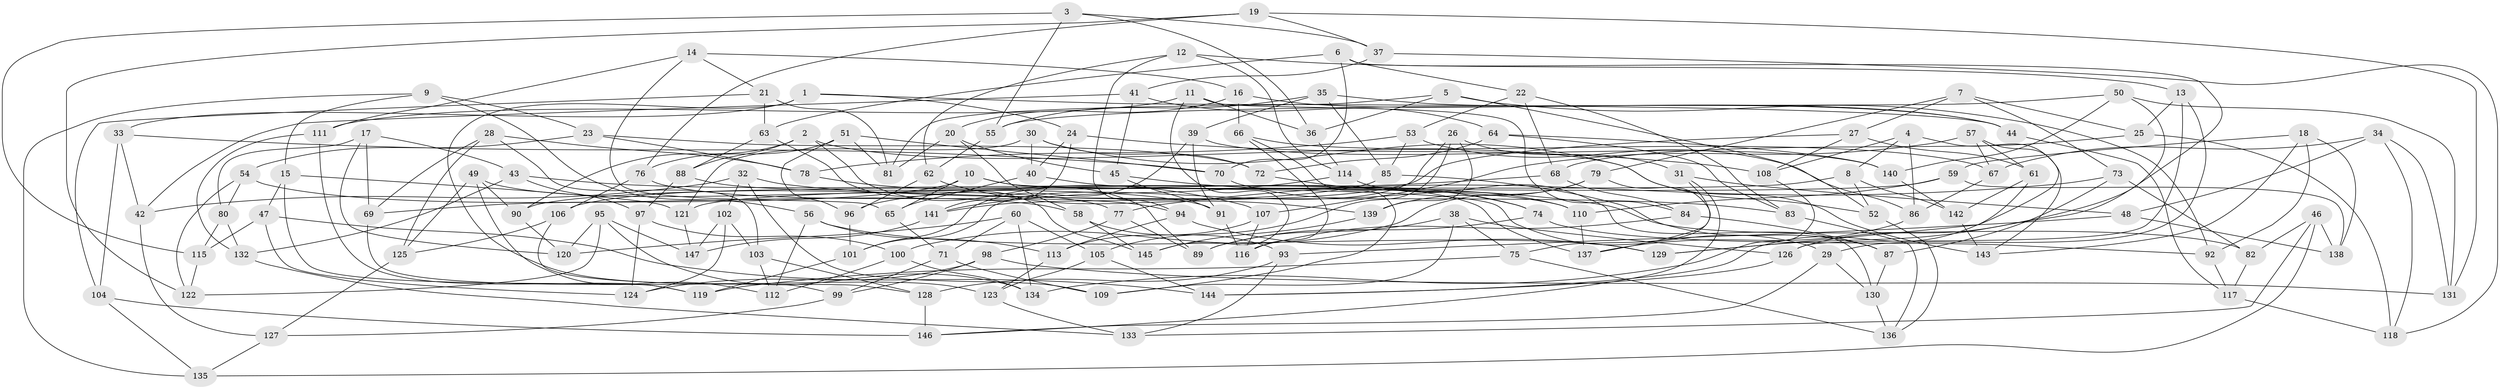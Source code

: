 // Generated by graph-tools (version 1.1) at 2025/03/03/09/25 03:03:04]
// undirected, 147 vertices, 294 edges
graph export_dot {
graph [start="1"]
  node [color=gray90,style=filled];
  1;
  2;
  3;
  4;
  5;
  6;
  7;
  8;
  9;
  10;
  11;
  12;
  13;
  14;
  15;
  16;
  17;
  18;
  19;
  20;
  21;
  22;
  23;
  24;
  25;
  26;
  27;
  28;
  29;
  30;
  31;
  32;
  33;
  34;
  35;
  36;
  37;
  38;
  39;
  40;
  41;
  42;
  43;
  44;
  45;
  46;
  47;
  48;
  49;
  50;
  51;
  52;
  53;
  54;
  55;
  56;
  57;
  58;
  59;
  60;
  61;
  62;
  63;
  64;
  65;
  66;
  67;
  68;
  69;
  70;
  71;
  72;
  73;
  74;
  75;
  76;
  77;
  78;
  79;
  80;
  81;
  82;
  83;
  84;
  85;
  86;
  87;
  88;
  89;
  90;
  91;
  92;
  93;
  94;
  95;
  96;
  97;
  98;
  99;
  100;
  101;
  102;
  103;
  104;
  105;
  106;
  107;
  108;
  109;
  110;
  111;
  112;
  113;
  114;
  115;
  116;
  117;
  118;
  119;
  120;
  121;
  122;
  123;
  124;
  125;
  126;
  127;
  128;
  129;
  130;
  131;
  132;
  133;
  134;
  135;
  136;
  137;
  138;
  139;
  140;
  141;
  142;
  143;
  144;
  145;
  146;
  147;
  1 -- 123;
  1 -- 33;
  1 -- 44;
  1 -- 24;
  2 -- 52;
  2 -- 89;
  2 -- 88;
  2 -- 90;
  3 -- 115;
  3 -- 37;
  3 -- 36;
  3 -- 55;
  4 -- 86;
  4 -- 108;
  4 -- 143;
  4 -- 8;
  5 -- 52;
  5 -- 92;
  5 -- 36;
  5 -- 81;
  6 -- 129;
  6 -- 63;
  6 -- 70;
  6 -- 22;
  7 -- 79;
  7 -- 27;
  7 -- 73;
  7 -- 25;
  8 -- 121;
  8 -- 52;
  8 -- 142;
  9 -- 56;
  9 -- 23;
  9 -- 135;
  9 -- 15;
  10 -- 137;
  10 -- 29;
  10 -- 65;
  10 -- 69;
  11 -- 145;
  11 -- 84;
  11 -- 111;
  11 -- 36;
  12 -- 62;
  12 -- 114;
  12 -- 94;
  12 -- 13;
  13 -- 29;
  13 -- 126;
  13 -- 25;
  14 -- 16;
  14 -- 111;
  14 -- 21;
  14 -- 65;
  15 -- 47;
  15 -- 121;
  15 -- 119;
  16 -- 44;
  16 -- 66;
  16 -- 20;
  17 -- 69;
  17 -- 80;
  17 -- 43;
  17 -- 120;
  18 -- 143;
  18 -- 92;
  18 -- 138;
  18 -- 59;
  19 -- 131;
  19 -- 122;
  19 -- 37;
  19 -- 76;
  20 -- 45;
  20 -- 58;
  20 -- 81;
  21 -- 104;
  21 -- 81;
  21 -- 63;
  22 -- 83;
  22 -- 68;
  22 -- 53;
  23 -- 78;
  23 -- 72;
  23 -- 54;
  24 -- 108;
  24 -- 141;
  24 -- 40;
  25 -- 68;
  25 -- 118;
  26 -- 105;
  26 -- 139;
  26 -- 101;
  26 -- 31;
  27 -- 61;
  27 -- 141;
  27 -- 108;
  28 -- 69;
  28 -- 78;
  28 -- 103;
  28 -- 125;
  29 -- 146;
  29 -- 130;
  30 -- 143;
  30 -- 40;
  30 -- 121;
  30 -- 72;
  31 -- 146;
  31 -- 48;
  31 -- 75;
  32 -- 109;
  32 -- 42;
  32 -- 83;
  32 -- 102;
  33 -- 42;
  33 -- 104;
  33 -- 70;
  34 -- 131;
  34 -- 48;
  34 -- 67;
  34 -- 118;
  35 -- 39;
  35 -- 85;
  35 -- 55;
  35 -- 44;
  36 -- 114;
  37 -- 118;
  37 -- 41;
  38 -- 126;
  38 -- 75;
  38 -- 89;
  38 -- 109;
  39 -- 140;
  39 -- 101;
  39 -- 91;
  40 -- 110;
  40 -- 65;
  41 -- 45;
  41 -- 64;
  41 -- 42;
  42 -- 127;
  43 -- 132;
  43 -- 97;
  43 -- 82;
  44 -- 117;
  45 -- 91;
  45 -- 74;
  46 -- 135;
  46 -- 82;
  46 -- 133;
  46 -- 138;
  47 -- 115;
  47 -- 124;
  47 -- 144;
  48 -- 93;
  48 -- 138;
  49 -- 125;
  49 -- 90;
  49 -- 77;
  49 -- 112;
  50 -- 140;
  50 -- 131;
  50 -- 55;
  50 -- 126;
  51 -- 81;
  51 -- 76;
  51 -- 70;
  51 -- 96;
  52 -- 136;
  53 -- 86;
  53 -- 85;
  53 -- 78;
  54 -- 122;
  54 -- 80;
  54 -- 58;
  55 -- 62;
  56 -- 129;
  56 -- 113;
  56 -- 112;
  57 -- 107;
  57 -- 61;
  57 -- 129;
  57 -- 67;
  58 -- 93;
  58 -- 145;
  59 -- 110;
  59 -- 90;
  59 -- 138;
  60 -- 105;
  60 -- 71;
  60 -- 134;
  60 -- 120;
  61 -- 142;
  61 -- 144;
  62 -- 96;
  62 -- 139;
  63 -- 88;
  63 -- 145;
  64 -- 83;
  64 -- 72;
  64 -- 140;
  65 -- 71;
  66 -- 116;
  66 -- 67;
  66 -- 109;
  67 -- 86;
  68 -- 96;
  68 -- 84;
  69 -- 99;
  70 -- 110;
  71 -- 99;
  71 -- 109;
  72 -- 74;
  73 -- 87;
  73 -- 82;
  73 -- 77;
  74 -- 89;
  74 -- 92;
  75 -- 119;
  75 -- 136;
  76 -- 94;
  76 -- 106;
  77 -- 98;
  77 -- 89;
  78 -- 107;
  79 -- 100;
  79 -- 137;
  79 -- 139;
  80 -- 132;
  80 -- 115;
  82 -- 117;
  83 -- 136;
  84 -- 116;
  84 -- 87;
  85 -- 106;
  85 -- 87;
  86 -- 137;
  87 -- 130;
  88 -- 91;
  88 -- 97;
  90 -- 120;
  91 -- 116;
  92 -- 117;
  93 -- 133;
  93 -- 128;
  94 -- 113;
  94 -- 129;
  95 -- 122;
  95 -- 134;
  95 -- 147;
  95 -- 120;
  96 -- 101;
  97 -- 124;
  97 -- 100;
  98 -- 124;
  98 -- 99;
  98 -- 131;
  99 -- 127;
  100 -- 112;
  100 -- 134;
  101 -- 119;
  102 -- 103;
  102 -- 124;
  102 -- 147;
  103 -- 112;
  103 -- 128;
  104 -- 135;
  104 -- 146;
  105 -- 123;
  105 -- 144;
  106 -- 128;
  106 -- 125;
  107 -- 116;
  107 -- 113;
  108 -- 134;
  110 -- 137;
  111 -- 132;
  111 -- 119;
  113 -- 123;
  114 -- 141;
  114 -- 130;
  115 -- 122;
  117 -- 118;
  121 -- 147;
  123 -- 133;
  125 -- 127;
  126 -- 144;
  127 -- 135;
  128 -- 146;
  130 -- 136;
  132 -- 133;
  139 -- 145;
  140 -- 142;
  141 -- 147;
  142 -- 143;
}
